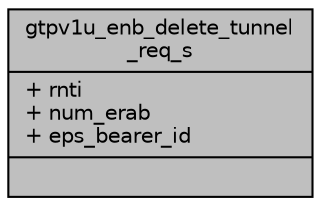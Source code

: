 digraph "gtpv1u_enb_delete_tunnel_req_s"
{
 // LATEX_PDF_SIZE
  edge [fontname="Helvetica",fontsize="10",labelfontname="Helvetica",labelfontsize="10"];
  node [fontname="Helvetica",fontsize="10",shape=record];
  Node1 [label="{gtpv1u_enb_delete_tunnel\l_req_s\n|+ rnti\l+ num_erab\l+ eps_bearer_id\l|}",height=0.2,width=0.4,color="black", fillcolor="grey75", style="filled", fontcolor="black",tooltip=" "];
}
